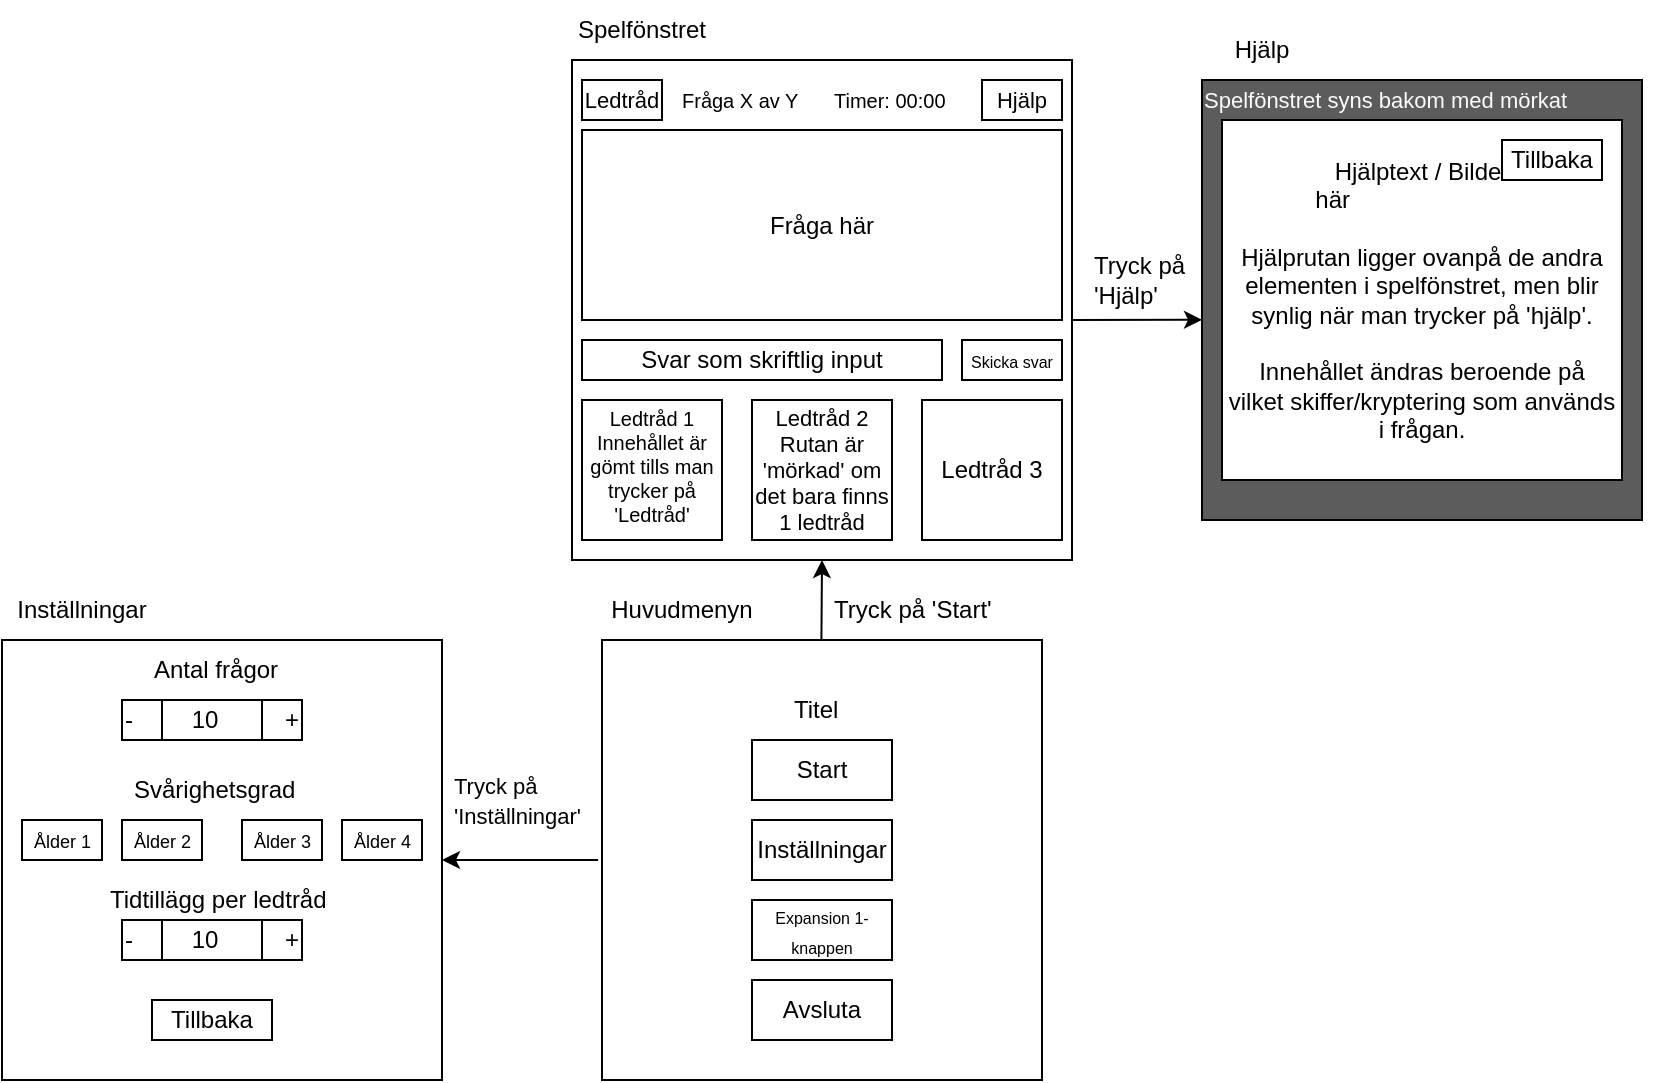 <mxfile version="22.1.20" type="device">
  <diagram name="Sida-1" id="Bt5n4-rPI88u2TnNnoHw">
    <mxGraphModel dx="1434" dy="774" grid="1" gridSize="10" guides="1" tooltips="1" connect="1" arrows="1" fold="1" page="1" pageScale="1" pageWidth="827" pageHeight="1169" math="0" shadow="0">
      <root>
        <mxCell id="0" />
        <mxCell id="1" parent="0" />
        <mxCell id="vyfioDJnvUCVPaFkAPMJ-1" value="" style="whiteSpace=wrap;html=1;aspect=fixed;" parent="1" vertex="1">
          <mxGeometry x="340" y="600" width="220" height="220" as="geometry" />
        </mxCell>
        <mxCell id="vyfioDJnvUCVPaFkAPMJ-2" value="" style="whiteSpace=wrap;html=1;aspect=fixed;" parent="1" vertex="1">
          <mxGeometry x="40" y="600" width="220" height="220" as="geometry" />
        </mxCell>
        <mxCell id="vyfioDJnvUCVPaFkAPMJ-3" value="" style="whiteSpace=wrap;html=1;aspect=fixed;" parent="1" vertex="1">
          <mxGeometry x="325" y="310" width="250" height="250" as="geometry" />
        </mxCell>
        <mxCell id="vyfioDJnvUCVPaFkAPMJ-4" value="" style="whiteSpace=wrap;html=1;aspect=fixed;fillColor=#5C5C5C;" parent="1" vertex="1">
          <mxGeometry x="640" y="320" width="220" height="220" as="geometry" />
        </mxCell>
        <mxCell id="vyfioDJnvUCVPaFkAPMJ-5" value="Huvudmenyn" style="text;strokeColor=none;align=center;fillColor=none;html=1;verticalAlign=middle;whiteSpace=wrap;rounded=0;" parent="1" vertex="1">
          <mxGeometry x="340" y="570" width="80" height="30" as="geometry" />
        </mxCell>
        <mxCell id="vyfioDJnvUCVPaFkAPMJ-6" value="Inställningar" style="text;strokeColor=none;align=center;fillColor=none;html=1;verticalAlign=middle;whiteSpace=wrap;rounded=0;" parent="1" vertex="1">
          <mxGeometry x="40" y="570" width="80" height="30" as="geometry" />
        </mxCell>
        <mxCell id="vyfioDJnvUCVPaFkAPMJ-7" value="Hjälp" style="text;strokeColor=none;align=center;fillColor=none;html=1;verticalAlign=middle;whiteSpace=wrap;rounded=0;" parent="1" vertex="1">
          <mxGeometry x="630" y="290" width="80" height="30" as="geometry" />
        </mxCell>
        <mxCell id="vyfioDJnvUCVPaFkAPMJ-8" value="Spelfönstret" style="text;strokeColor=none;align=center;fillColor=none;html=1;verticalAlign=middle;whiteSpace=wrap;rounded=0;" parent="1" vertex="1">
          <mxGeometry x="320" y="280" width="80" height="30" as="geometry" />
        </mxCell>
        <mxCell id="vyfioDJnvUCVPaFkAPMJ-9" value="" style="rounded=0;whiteSpace=wrap;html=1;" parent="1" vertex="1">
          <mxGeometry x="50" y="690" width="40" height="20" as="geometry" />
        </mxCell>
        <mxCell id="vyfioDJnvUCVPaFkAPMJ-10" value="" style="rounded=0;whiteSpace=wrap;html=1;" parent="1" vertex="1">
          <mxGeometry x="100" y="690" width="40" height="20" as="geometry" />
        </mxCell>
        <mxCell id="vyfioDJnvUCVPaFkAPMJ-11" value="" style="rounded=0;whiteSpace=wrap;html=1;" parent="1" vertex="1">
          <mxGeometry x="210" y="690" width="40" height="20" as="geometry" />
        </mxCell>
        <mxCell id="vyfioDJnvUCVPaFkAPMJ-12" value="" style="rounded=0;whiteSpace=wrap;html=1;" parent="1" vertex="1">
          <mxGeometry x="160" y="690" width="40" height="20" as="geometry" />
        </mxCell>
        <mxCell id="vyfioDJnvUCVPaFkAPMJ-13" value="-&lt;span style=&quot;white-space: pre;&quot;&gt;&#x9;  10&lt;span style=&quot;white-space: pre;&quot;&gt;&#x9;&lt;/span&gt;&lt;span style=&quot;white-space: pre;&quot;&gt;&#x9;&lt;/span&gt;+&lt;/span&gt;" style="rounded=0;whiteSpace=wrap;html=1;" parent="1" vertex="1">
          <mxGeometry x="100" y="740" width="90" height="20" as="geometry" />
        </mxCell>
        <mxCell id="vyfioDJnvUCVPaFkAPMJ-14" value="Tillbaka" style="rounded=0;whiteSpace=wrap;html=1;" parent="1" vertex="1">
          <mxGeometry x="115" y="780" width="60" height="20" as="geometry" />
        </mxCell>
        <mxCell id="vyfioDJnvUCVPaFkAPMJ-15" value="" style="endArrow=none;html=1;rounded=0;" parent="1" edge="1">
          <mxGeometry width="50" height="50" relative="1" as="geometry">
            <mxPoint x="170" y="760" as="sourcePoint" />
            <mxPoint x="170" y="740" as="targetPoint" />
          </mxGeometry>
        </mxCell>
        <mxCell id="vyfioDJnvUCVPaFkAPMJ-16" value="" style="endArrow=none;html=1;rounded=0;" parent="1" edge="1">
          <mxGeometry width="50" height="50" relative="1" as="geometry">
            <mxPoint x="120" y="760" as="sourcePoint" />
            <mxPoint x="120" y="740" as="targetPoint" />
          </mxGeometry>
        </mxCell>
        <mxCell id="vyfioDJnvUCVPaFkAPMJ-17" value="-&lt;span style=&quot;white-space: pre;&quot;&gt;&#x9;  10&lt;span style=&quot;white-space: pre;&quot;&gt;&#x9;&lt;/span&gt;&lt;span style=&quot;white-space: pre;&quot;&gt;&#x9;&lt;/span&gt;+&lt;/span&gt;" style="rounded=0;whiteSpace=wrap;html=1;" parent="1" vertex="1">
          <mxGeometry x="100" y="630" width="90" height="20" as="geometry" />
        </mxCell>
        <mxCell id="vyfioDJnvUCVPaFkAPMJ-18" value="" style="endArrow=none;html=1;rounded=0;" parent="1" edge="1">
          <mxGeometry width="50" height="50" relative="1" as="geometry">
            <mxPoint x="170" y="650" as="sourcePoint" />
            <mxPoint x="170" y="630" as="targetPoint" />
          </mxGeometry>
        </mxCell>
        <mxCell id="vyfioDJnvUCVPaFkAPMJ-19" value="" style="endArrow=none;html=1;rounded=0;" parent="1" edge="1">
          <mxGeometry width="50" height="50" relative="1" as="geometry">
            <mxPoint x="120" y="650" as="sourcePoint" />
            <mxPoint x="120" y="630" as="targetPoint" />
          </mxGeometry>
        </mxCell>
        <mxCell id="vyfioDJnvUCVPaFkAPMJ-20" value="Antal frågor" style="text;strokeColor=none;fillColor=none;align=left;verticalAlign=middle;spacingLeft=4;spacingRight=4;overflow=hidden;points=[[0,0.5],[1,0.5]];portConstraint=eastwest;rotatable=0;whiteSpace=wrap;html=1;" parent="1" vertex="1">
          <mxGeometry x="110" y="600" width="90" height="30" as="geometry" />
        </mxCell>
        <mxCell id="vyfioDJnvUCVPaFkAPMJ-21" value="&lt;font style=&quot;font-size: 9px;&quot;&gt;Ålder 1&lt;br&gt;&lt;/font&gt;" style="text;strokeColor=none;fillColor=none;align=left;verticalAlign=middle;spacingLeft=4;spacingRight=4;overflow=hidden;points=[[0,0.5],[1,0.5]];portConstraint=eastwest;rotatable=0;whiteSpace=wrap;html=1;" parent="1" vertex="1">
          <mxGeometry x="50" y="690" width="40" height="20" as="geometry" />
        </mxCell>
        <mxCell id="vyfioDJnvUCVPaFkAPMJ-22" value="&lt;font style=&quot;font-size: 9px;&quot;&gt;Ålder 2&lt;br&gt;&lt;/font&gt;" style="text;strokeColor=none;fillColor=none;align=left;verticalAlign=middle;spacingLeft=4;spacingRight=4;overflow=hidden;points=[[0,0.5],[1,0.5]];portConstraint=eastwest;rotatable=0;whiteSpace=wrap;html=1;" parent="1" vertex="1">
          <mxGeometry x="100" y="690" width="40" height="20" as="geometry" />
        </mxCell>
        <mxCell id="vyfioDJnvUCVPaFkAPMJ-23" value="&lt;font style=&quot;font-size: 9px;&quot;&gt;Ålder 3&lt;br&gt;&lt;/font&gt;" style="text;strokeColor=none;fillColor=none;align=left;verticalAlign=middle;spacingLeft=4;spacingRight=4;overflow=hidden;points=[[0,0.5],[1,0.5]];portConstraint=eastwest;rotatable=0;whiteSpace=wrap;html=1;" parent="1" vertex="1">
          <mxGeometry x="160" y="690" width="40" height="20" as="geometry" />
        </mxCell>
        <mxCell id="vyfioDJnvUCVPaFkAPMJ-24" value="&lt;font style=&quot;font-size: 9px;&quot;&gt;Ålder 4&lt;br&gt;&lt;/font&gt;" style="text;strokeColor=none;fillColor=none;align=left;verticalAlign=middle;spacingLeft=4;spacingRight=4;overflow=hidden;points=[[0,0.5],[1,0.5]];portConstraint=eastwest;rotatable=0;whiteSpace=wrap;html=1;" parent="1" vertex="1">
          <mxGeometry x="210" y="690" width="40" height="20" as="geometry" />
        </mxCell>
        <mxCell id="vyfioDJnvUCVPaFkAPMJ-25" value="Tidtillägg per ledtråd" style="text;strokeColor=none;fillColor=none;align=left;verticalAlign=middle;spacingLeft=4;spacingRight=4;overflow=hidden;points=[[0,0.5],[1,0.5]];portConstraint=eastwest;rotatable=0;whiteSpace=wrap;html=1;" parent="1" vertex="1">
          <mxGeometry x="87.5" y="715" width="125" height="30" as="geometry" />
        </mxCell>
        <mxCell id="vyfioDJnvUCVPaFkAPMJ-26" value="Svårighetsgrad" style="text;strokeColor=none;fillColor=none;align=left;verticalAlign=middle;spacingLeft=4;spacingRight=4;overflow=hidden;points=[[0,0.5],[1,0.5]];portConstraint=eastwest;rotatable=0;whiteSpace=wrap;html=1;" parent="1" vertex="1">
          <mxGeometry x="100" y="660" width="95" height="30" as="geometry" />
        </mxCell>
        <mxCell id="vyfioDJnvUCVPaFkAPMJ-27" value="Titel" style="text;strokeColor=none;fillColor=none;align=left;verticalAlign=middle;spacingLeft=4;spacingRight=4;overflow=hidden;points=[[0,0.5],[1,0.5]];portConstraint=eastwest;rotatable=0;whiteSpace=wrap;html=1;" parent="1" vertex="1">
          <mxGeometry x="430" y="620" width="80" height="30" as="geometry" />
        </mxCell>
        <mxCell id="vyfioDJnvUCVPaFkAPMJ-28" value="Start" style="rounded=0;whiteSpace=wrap;html=1;" parent="1" vertex="1">
          <mxGeometry x="415" y="650" width="70" height="30" as="geometry" />
        </mxCell>
        <mxCell id="vyfioDJnvUCVPaFkAPMJ-29" value="Avsluta" style="rounded=0;whiteSpace=wrap;html=1;" parent="1" vertex="1">
          <mxGeometry x="415" y="770" width="70" height="30" as="geometry" />
        </mxCell>
        <mxCell id="vyfioDJnvUCVPaFkAPMJ-30" value="&lt;font style=&quot;&quot;&gt;&lt;font style=&quot;font-size: 8px;&quot;&gt;Expansion 1-knappen&lt;/font&gt;&lt;br&gt;&lt;/font&gt;" style="rounded=0;whiteSpace=wrap;html=1;" parent="1" vertex="1">
          <mxGeometry x="415" y="730" width="70" height="30" as="geometry" />
        </mxCell>
        <mxCell id="vyfioDJnvUCVPaFkAPMJ-31" value="Inställningar" style="rounded=0;whiteSpace=wrap;html=1;" parent="1" vertex="1">
          <mxGeometry x="415" y="690" width="70" height="30" as="geometry" />
        </mxCell>
        <mxCell id="vyfioDJnvUCVPaFkAPMJ-32" value="&lt;div&gt;Hjälptext / Bilder här&lt;span style=&quot;white-space: pre;&quot;&gt;&#x9;&lt;/span&gt;&lt;span style=&quot;white-space: pre;&quot;&gt;&#x9;&lt;/span&gt;&lt;span style=&quot;white-space: pre;&quot;&gt;&#x9;&lt;/span&gt;&lt;span style=&quot;white-space: pre;&quot;&gt;&#x9;&lt;/span&gt;&lt;/div&gt;&lt;div&gt;&lt;br&gt;&lt;/div&gt;&lt;div&gt;Hjälprutan ligger ovanpå de andra&lt;/div&gt;&lt;div&gt;elementen i spelfönstret, men blir&lt;/div&gt;&lt;div&gt;synlig när man trycker på &#39;hjälp&#39;.&lt;/div&gt;&lt;div&gt;&lt;br&gt;&lt;/div&gt;&lt;div&gt;Innehållet ändras beroende på&lt;/div&gt;&lt;div&gt;vilket skiffer/kryptering som används&lt;/div&gt;&lt;div&gt;i frågan.&lt;br&gt;&lt;/div&gt;" style="rounded=0;whiteSpace=wrap;html=1;" parent="1" vertex="1">
          <mxGeometry x="650" y="340" width="200" height="180" as="geometry" />
        </mxCell>
        <mxCell id="vyfioDJnvUCVPaFkAPMJ-33" value="&lt;font color=&quot;#fcfcfc&quot; style=&quot;font-size: 11px;&quot;&gt;Spelfönstret syns bakom med mörkat innehåll&lt;/font&gt;" style="text;strokeColor=none;fillColor=none;align=left;verticalAlign=middle;spacingLeft=4;spacingRight=4;overflow=hidden;points=[[0,0.5],[1,0.5]];portConstraint=eastwest;rotatable=0;whiteSpace=wrap;html=1;" parent="1" vertex="1">
          <mxGeometry x="635" y="320" width="230" height="20" as="geometry" />
        </mxCell>
        <mxCell id="vyfioDJnvUCVPaFkAPMJ-34" value="Tillbaka" style="rounded=0;whiteSpace=wrap;html=1;" parent="1" vertex="1">
          <mxGeometry x="790" y="350" width="50" height="20" as="geometry" />
        </mxCell>
        <mxCell id="vyfioDJnvUCVPaFkAPMJ-35" value="&lt;font style=&quot;font-size: 11px;&quot;&gt;Ledtråd&lt;/font&gt;" style="rounded=0;whiteSpace=wrap;html=1;" parent="1" vertex="1">
          <mxGeometry x="330" y="320" width="40" height="20" as="geometry" />
        </mxCell>
        <mxCell id="vyfioDJnvUCVPaFkAPMJ-36" value="&lt;font style=&quot;font-size: 11px;&quot;&gt;Hjälp&lt;/font&gt;" style="rounded=0;whiteSpace=wrap;html=1;" parent="1" vertex="1">
          <mxGeometry x="530" y="320" width="40" height="20" as="geometry" />
        </mxCell>
        <mxCell id="vyfioDJnvUCVPaFkAPMJ-37" value="&lt;font style=&quot;font-size: 10px;&quot;&gt;Fråga X av Y&lt;/font&gt;" style="text;strokeColor=none;fillColor=none;align=left;verticalAlign=middle;spacingLeft=4;spacingRight=4;overflow=hidden;points=[[0,0.5],[1,0.5]];portConstraint=eastwest;rotatable=0;whiteSpace=wrap;html=1;" parent="1" vertex="1">
          <mxGeometry x="374" y="315" width="80" height="30" as="geometry" />
        </mxCell>
        <mxCell id="vyfioDJnvUCVPaFkAPMJ-38" value="&lt;font style=&quot;font-size: 10px;&quot;&gt;Timer: 00:00&lt;br&gt;&lt;/font&gt;" style="text;strokeColor=none;fillColor=none;align=left;verticalAlign=middle;spacingLeft=4;spacingRight=4;overflow=hidden;points=[[0,0.5],[1,0.5]];portConstraint=eastwest;rotatable=0;whiteSpace=wrap;html=1;" parent="1" vertex="1">
          <mxGeometry x="450" y="315" width="80" height="30" as="geometry" />
        </mxCell>
        <mxCell id="vyfioDJnvUCVPaFkAPMJ-39" value="Fråga här" style="rounded=0;whiteSpace=wrap;html=1;" parent="1" vertex="1">
          <mxGeometry x="330" y="345" width="240" height="95" as="geometry" />
        </mxCell>
        <mxCell id="vyfioDJnvUCVPaFkAPMJ-40" value="Svar som skriftlig input" style="rounded=0;whiteSpace=wrap;html=1;" parent="1" vertex="1">
          <mxGeometry x="330" y="450" width="180" height="20" as="geometry" />
        </mxCell>
        <mxCell id="vyfioDJnvUCVPaFkAPMJ-41" value="&lt;font style=&quot;font-size: 8px;&quot;&gt;Skicka svar&lt;br&gt;&lt;/font&gt;" style="rounded=0;whiteSpace=wrap;html=1;" parent="1" vertex="1">
          <mxGeometry x="520" y="450" width="50" height="20" as="geometry" />
        </mxCell>
        <mxCell id="vyfioDJnvUCVPaFkAPMJ-42" value="&lt;div style=&quot;font-size: 10px;&quot;&gt;&lt;font style=&quot;font-size: 10px;&quot;&gt;&lt;br&gt;&lt;/font&gt;&lt;/div&gt;&lt;div style=&quot;font-size: 10px;&quot;&gt;&lt;font style=&quot;font-size: 10px;&quot;&gt;Ledtråd 1&lt;/font&gt;&lt;/div&gt;&lt;div style=&quot;font-size: 10px;&quot;&gt;&lt;font style=&quot;font-size: 10px;&quot;&gt;Innehållet är gömt tills man trycker på &#39;Ledtråd&#39;&lt;br&gt;&lt;/font&gt;&lt;/div&gt;&lt;font style=&quot;font-size: 10px;&quot;&gt;&lt;br&gt;&lt;/font&gt;" style="rounded=0;whiteSpace=wrap;html=1;" parent="1" vertex="1">
          <mxGeometry x="330" y="480" width="70" height="70" as="geometry" />
        </mxCell>
        <mxCell id="vyfioDJnvUCVPaFkAPMJ-43" value="Ledtråd 3" style="rounded=0;whiteSpace=wrap;html=1;" parent="1" vertex="1">
          <mxGeometry x="500" y="480" width="70" height="70" as="geometry" />
        </mxCell>
        <mxCell id="vyfioDJnvUCVPaFkAPMJ-44" value="&lt;div style=&quot;font-size: 11px;&quot;&gt;&lt;font style=&quot;font-size: 11px;&quot;&gt;Ledtråd 2&lt;/font&gt;&lt;/div&gt;&lt;div style=&quot;font-size: 11px;&quot;&gt;&lt;font style=&quot;font-size: 11px;&quot;&gt;Rutan är &#39;mörkad&#39; om det bara finns 1 ledtråd&lt;font style=&quot;font-size: 11px;&quot;&gt;&lt;br&gt;&lt;/font&gt;&lt;/font&gt;&lt;/div&gt;" style="rounded=0;whiteSpace=wrap;html=1;" parent="1" vertex="1">
          <mxGeometry x="415" y="480" width="70" height="70" as="geometry" />
        </mxCell>
        <mxCell id="vyfioDJnvUCVPaFkAPMJ-45" value="" style="endArrow=classic;html=1;rounded=0;entryX=0.5;entryY=1;entryDx=0;entryDy=0;" parent="1" target="vyfioDJnvUCVPaFkAPMJ-3" edge="1">
          <mxGeometry width="50" height="50" relative="1" as="geometry">
            <mxPoint x="449.71" y="600" as="sourcePoint" />
            <mxPoint x="449.71" y="570" as="targetPoint" />
          </mxGeometry>
        </mxCell>
        <mxCell id="vyfioDJnvUCVPaFkAPMJ-46" value="Tryck på &#39;Start&#39;" style="text;strokeColor=none;fillColor=none;align=left;verticalAlign=middle;spacingLeft=4;spacingRight=4;overflow=hidden;points=[[0,0.5],[1,0.5]];portConstraint=eastwest;rotatable=0;whiteSpace=wrap;html=1;" parent="1" vertex="1">
          <mxGeometry x="450" y="570" width="90" height="30" as="geometry" />
        </mxCell>
        <mxCell id="vyfioDJnvUCVPaFkAPMJ-47" value="" style="endArrow=classic;html=1;rounded=0;exitX=-0.009;exitY=0.5;exitDx=0;exitDy=0;exitPerimeter=0;" parent="1" source="vyfioDJnvUCVPaFkAPMJ-1" edge="1">
          <mxGeometry width="50" height="50" relative="1" as="geometry">
            <mxPoint x="300" y="730" as="sourcePoint" />
            <mxPoint x="260" y="710" as="targetPoint" />
          </mxGeometry>
        </mxCell>
        <mxCell id="vyfioDJnvUCVPaFkAPMJ-48" value="&lt;font style=&quot;font-size: 11px;&quot;&gt;Tryck på &#39;Inställningar&#39;&lt;/font&gt;" style="text;strokeColor=none;fillColor=none;align=left;verticalAlign=middle;spacingLeft=4;spacingRight=4;overflow=hidden;points=[[0,0.5],[1,0.5]];portConstraint=eastwest;rotatable=0;whiteSpace=wrap;html=1;" parent="1" vertex="1">
          <mxGeometry x="260" y="660" width="80" height="40" as="geometry" />
        </mxCell>
        <mxCell id="vyfioDJnvUCVPaFkAPMJ-49" value="" style="endArrow=classic;html=1;rounded=0;entryX=0;entryY=0.545;entryDx=0;entryDy=0;entryPerimeter=0;" parent="1" target="vyfioDJnvUCVPaFkAPMJ-4" edge="1">
          <mxGeometry width="50" height="50" relative="1" as="geometry">
            <mxPoint x="575" y="440" as="sourcePoint" />
            <mxPoint x="625" y="390" as="targetPoint" />
          </mxGeometry>
        </mxCell>
        <mxCell id="vyfioDJnvUCVPaFkAPMJ-50" value="Tryck på &#39;Hjälp&#39;" style="text;strokeColor=none;fillColor=none;align=left;verticalAlign=middle;spacingLeft=4;spacingRight=4;overflow=hidden;points=[[0,0.5],[1,0.5]];portConstraint=eastwest;rotatable=0;whiteSpace=wrap;html=1;" parent="1" vertex="1">
          <mxGeometry x="580" y="400" width="80" height="40" as="geometry" />
        </mxCell>
      </root>
    </mxGraphModel>
  </diagram>
</mxfile>
